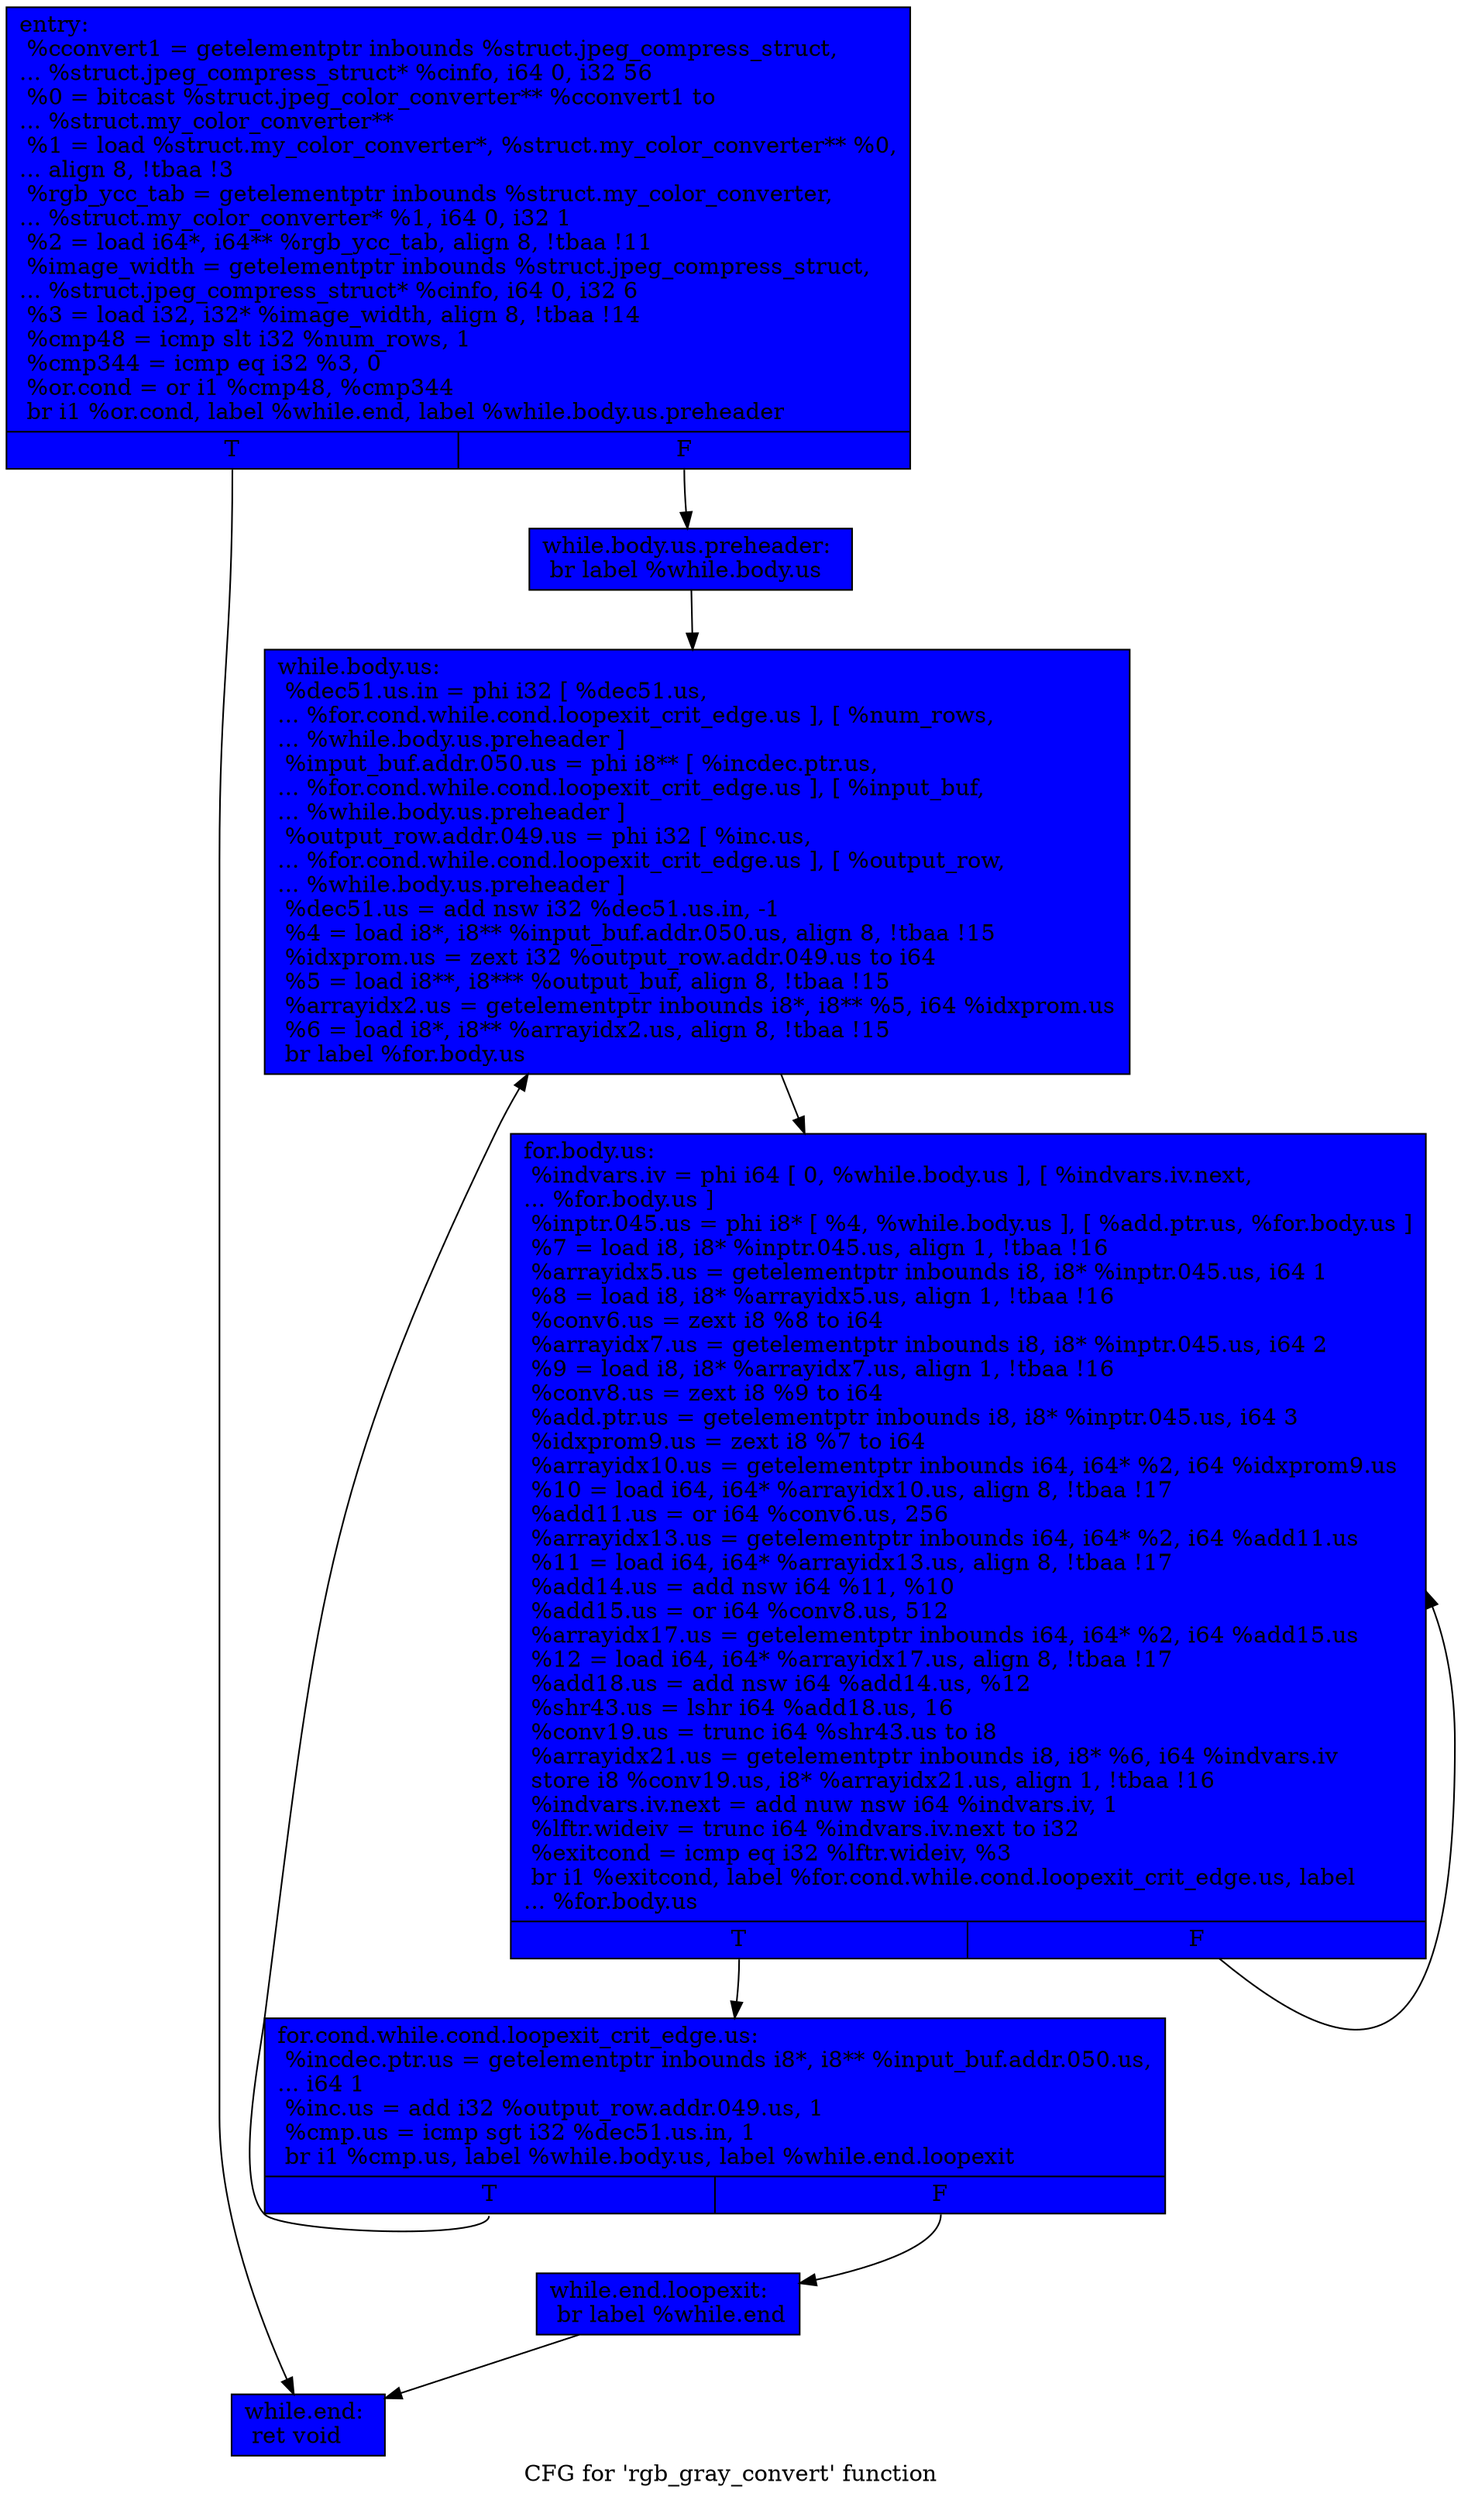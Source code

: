 digraph "CFG for 'rgb_gray_convert' function" {
	label="CFG for 'rgb_gray_convert' function";

	Node0x59445c0 [shape=record, style = filled, fillcolor = blue, label="{entry:\l  %cconvert1 = getelementptr inbounds %struct.jpeg_compress_struct,\l... %struct.jpeg_compress_struct* %cinfo, i64 0, i32 56\l  %0 = bitcast %struct.jpeg_color_converter** %cconvert1 to\l... %struct.my_color_converter**\l  %1 = load %struct.my_color_converter*, %struct.my_color_converter** %0,\l... align 8, !tbaa !3\l  %rgb_ycc_tab = getelementptr inbounds %struct.my_color_converter,\l... %struct.my_color_converter* %1, i64 0, i32 1\l  %2 = load i64*, i64** %rgb_ycc_tab, align 8, !tbaa !11\l  %image_width = getelementptr inbounds %struct.jpeg_compress_struct,\l... %struct.jpeg_compress_struct* %cinfo, i64 0, i32 6\l  %3 = load i32, i32* %image_width, align 8, !tbaa !14\l  %cmp48 = icmp slt i32 %num_rows, 1\l  %cmp344 = icmp eq i32 %3, 0\l  %or.cond = or i1 %cmp48, %cmp344\l  br i1 %or.cond, label %while.end, label %while.body.us.preheader\l|{<s0>T|<s1>F}}"];
	Node0x59445c0:s0 -> Node0x59599c0;
	Node0x59445c0:s1 -> Node0x59587d0;
	Node0x59587d0 [shape=record, style = filled, fillcolor = blue, label="{while.body.us.preheader:                          \l  br label %while.body.us\l}"];
	Node0x59587d0 -> Node0x5959d20;
	Node0x5959d20 [shape=record, style = filled, fillcolor = blue, label="{while.body.us:                                    \l  %dec51.us.in = phi i32 [ %dec51.us,\l... %for.cond.while.cond.loopexit_crit_edge.us ], [ %num_rows,\l... %while.body.us.preheader ]\l  %input_buf.addr.050.us = phi i8** [ %incdec.ptr.us,\l... %for.cond.while.cond.loopexit_crit_edge.us ], [ %input_buf,\l... %while.body.us.preheader ]\l  %output_row.addr.049.us = phi i32 [ %inc.us,\l... %for.cond.while.cond.loopexit_crit_edge.us ], [ %output_row,\l... %while.body.us.preheader ]\l  %dec51.us = add nsw i32 %dec51.us.in, -1\l  %4 = load i8*, i8** %input_buf.addr.050.us, align 8, !tbaa !15\l  %idxprom.us = zext i32 %output_row.addr.049.us to i64\l  %5 = load i8**, i8*** %output_buf, align 8, !tbaa !15\l  %arrayidx2.us = getelementptr inbounds i8*, i8** %5, i64 %idxprom.us\l  %6 = load i8*, i8** %arrayidx2.us, align 8, !tbaa !15\l  br label %for.body.us\l}"];
	Node0x5959d20 -> Node0x595a6b0;
	Node0x595a6b0 [shape=record, style = filled, fillcolor = blue, label="{for.body.us:                                      \l  %indvars.iv = phi i64 [ 0, %while.body.us ], [ %indvars.iv.next,\l... %for.body.us ]\l  %inptr.045.us = phi i8* [ %4, %while.body.us ], [ %add.ptr.us, %for.body.us ]\l  %7 = load i8, i8* %inptr.045.us, align 1, !tbaa !16\l  %arrayidx5.us = getelementptr inbounds i8, i8* %inptr.045.us, i64 1\l  %8 = load i8, i8* %arrayidx5.us, align 1, !tbaa !16\l  %conv6.us = zext i8 %8 to i64\l  %arrayidx7.us = getelementptr inbounds i8, i8* %inptr.045.us, i64 2\l  %9 = load i8, i8* %arrayidx7.us, align 1, !tbaa !16\l  %conv8.us = zext i8 %9 to i64\l  %add.ptr.us = getelementptr inbounds i8, i8* %inptr.045.us, i64 3\l  %idxprom9.us = zext i8 %7 to i64\l  %arrayidx10.us = getelementptr inbounds i64, i64* %2, i64 %idxprom9.us\l  %10 = load i64, i64* %arrayidx10.us, align 8, !tbaa !17\l  %add11.us = or i64 %conv6.us, 256\l  %arrayidx13.us = getelementptr inbounds i64, i64* %2, i64 %add11.us\l  %11 = load i64, i64* %arrayidx13.us, align 8, !tbaa !17\l  %add14.us = add nsw i64 %11, %10\l  %add15.us = or i64 %conv8.us, 512\l  %arrayidx17.us = getelementptr inbounds i64, i64* %2, i64 %add15.us\l  %12 = load i64, i64* %arrayidx17.us, align 8, !tbaa !17\l  %add18.us = add nsw i64 %add14.us, %12\l  %shr43.us = lshr i64 %add18.us, 16\l  %conv19.us = trunc i64 %shr43.us to i8\l  %arrayidx21.us = getelementptr inbounds i8, i8* %6, i64 %indvars.iv\l  store i8 %conv19.us, i8* %arrayidx21.us, align 1, !tbaa !16\l  %indvars.iv.next = add nuw nsw i64 %indvars.iv, 1\l  %lftr.wideiv = trunc i64 %indvars.iv.next to i32\l  %exitcond = icmp eq i32 %lftr.wideiv, %3\l  br i1 %exitcond, label %for.cond.while.cond.loopexit_crit_edge.us, label\l... %for.body.us\l|{<s0>T|<s1>F}}"];
	Node0x595a6b0:s0 -> Node0x5959e80;
	Node0x595a6b0:s1 -> Node0x595a6b0;
	Node0x5959e80 [shape=record, style = filled, fillcolor = blue, label="{for.cond.while.cond.loopexit_crit_edge.us:        \l  %incdec.ptr.us = getelementptr inbounds i8*, i8** %input_buf.addr.050.us,\l... i64 1\l  %inc.us = add i32 %output_row.addr.049.us, 1\l  %cmp.us = icmp sgt i32 %dec51.us.in, 1\l  br i1 %cmp.us, label %while.body.us, label %while.end.loopexit\l|{<s0>T|<s1>F}}"];
	Node0x5959e80:s0 -> Node0x5959d20;
	Node0x5959e80:s1 -> Node0x595a4b0;
	Node0x595a4b0 [shape=record, style = filled, fillcolor = blue, label="{while.end.loopexit:                               \l  br label %while.end\l}"];
	Node0x595a4b0 -> Node0x59599c0;
	Node0x59599c0 [shape=record, style = filled, fillcolor = blue, label="{while.end:                                        \l  ret void\l}"];
}
